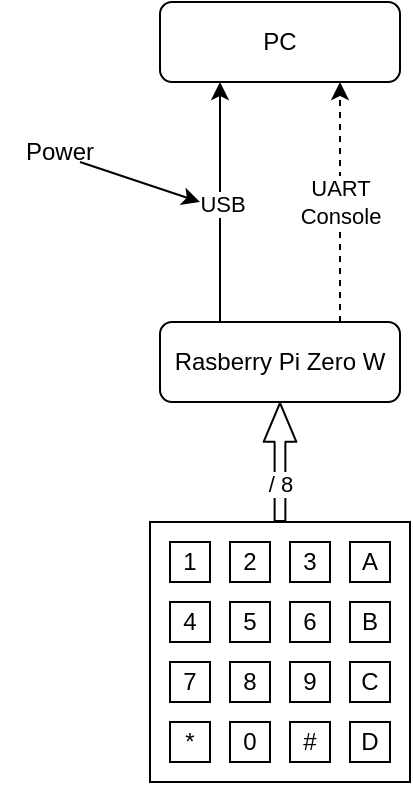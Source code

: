 <mxfile>
    <diagram id="KAa7dFpGtGHeUpf0H-IY" name="Page-1">
        <mxGraphModel dx="464" dy="450" grid="1" gridSize="10" guides="1" tooltips="1" connect="1" arrows="1" fold="1" page="1" pageScale="1" pageWidth="850" pageHeight="1100" math="0" shadow="0">
            <root>
                <mxCell id="0"/>
                <mxCell id="1" parent="0"/>
                <mxCell id="4" style="edgeStyle=none;html=1;exitX=0.25;exitY=0;exitDx=0;exitDy=0;entryX=0.25;entryY=1;entryDx=0;entryDy=0;" edge="1" parent="1" source="2" target="3">
                    <mxGeometry relative="1" as="geometry"/>
                </mxCell>
                <mxCell id="8" value="USB" style="edgeLabel;html=1;align=center;verticalAlign=middle;resizable=0;points=[];" vertex="1" connectable="0" parent="4">
                    <mxGeometry x="0.129" y="-1" relative="1" as="geometry">
                        <mxPoint y="8" as="offset"/>
                    </mxGeometry>
                </mxCell>
                <mxCell id="5" style="edgeStyle=none;html=1;exitX=0.75;exitY=0;exitDx=0;exitDy=0;entryX=0.75;entryY=1;entryDx=0;entryDy=0;dashed=1;" edge="1" parent="1" source="2" target="3">
                    <mxGeometry relative="1" as="geometry"/>
                </mxCell>
                <mxCell id="9" value="UART&lt;br&gt;Console&lt;br&gt;" style="edgeLabel;html=1;align=center;verticalAlign=middle;resizable=0;points=[];" vertex="1" connectable="0" parent="5">
                    <mxGeometry x="0.186" y="-3" relative="1" as="geometry">
                        <mxPoint x="-3" y="11" as="offset"/>
                    </mxGeometry>
                </mxCell>
                <mxCell id="2" value="Rasberry Pi Zero W" style="rounded=1;whiteSpace=wrap;html=1;" vertex="1" parent="1">
                    <mxGeometry x="160" y="200" width="120" height="40" as="geometry"/>
                </mxCell>
                <mxCell id="3" value="PC" style="rounded=1;whiteSpace=wrap;html=1;" vertex="1" parent="1">
                    <mxGeometry x="160" y="40" width="120" height="40" as="geometry"/>
                </mxCell>
                <mxCell id="11" value="" style="endArrow=classic;html=1;" edge="1" parent="1">
                    <mxGeometry width="50" height="50" relative="1" as="geometry">
                        <mxPoint x="120" y="120" as="sourcePoint"/>
                        <mxPoint x="180" y="140" as="targetPoint"/>
                    </mxGeometry>
                </mxCell>
                <mxCell id="12" value="Power&lt;br&gt;" style="text;html=1;strokeColor=none;fillColor=none;align=center;verticalAlign=middle;whiteSpace=wrap;rounded=0;" vertex="1" parent="1">
                    <mxGeometry x="80" y="100" width="60" height="30" as="geometry"/>
                </mxCell>
                <mxCell id="43" value="" style="shape=flexArrow;endArrow=classic;html=1;endWidth=10;endSize=6.14;width=5.385;exitX=0.5;exitY=0;exitDx=0;exitDy=0;entryX=0.5;entryY=1;entryDx=0;entryDy=0;" edge="1" parent="1" source="14" target="2">
                    <mxGeometry width="50" height="50" relative="1" as="geometry">
                        <mxPoint x="220" y="280" as="sourcePoint"/>
                        <mxPoint x="220" y="240" as="targetPoint"/>
                    </mxGeometry>
                </mxCell>
                <mxCell id="44" value="/ 8" style="edgeLabel;html=1;align=center;verticalAlign=middle;resizable=0;points=[];" vertex="1" connectable="0" parent="43">
                    <mxGeometry x="-0.373" relative="1" as="geometry">
                        <mxPoint as="offset"/>
                    </mxGeometry>
                </mxCell>
                <mxCell id="45" value="" style="group" vertex="1" connectable="0" parent="1">
                    <mxGeometry x="155" y="300" width="130" height="130" as="geometry"/>
                </mxCell>
                <mxCell id="14" value="" style="whiteSpace=wrap;html=1;aspect=fixed;" vertex="1" parent="45">
                    <mxGeometry width="130" height="130" as="geometry"/>
                </mxCell>
                <mxCell id="17" value="3" style="whiteSpace=wrap;html=1;aspect=fixed;" vertex="1" parent="45">
                    <mxGeometry x="70" y="10" width="20" height="20" as="geometry"/>
                </mxCell>
                <mxCell id="18" value="A" style="whiteSpace=wrap;html=1;aspect=fixed;" vertex="1" parent="45">
                    <mxGeometry x="100" y="10" width="20" height="20" as="geometry"/>
                </mxCell>
                <mxCell id="20" value="2" style="whiteSpace=wrap;html=1;aspect=fixed;" vertex="1" parent="45">
                    <mxGeometry x="40" y="10" width="20" height="20" as="geometry"/>
                </mxCell>
                <mxCell id="21" value="1" style="whiteSpace=wrap;html=1;aspect=fixed;" vertex="1" parent="45">
                    <mxGeometry x="10" y="10" width="20" height="20" as="geometry"/>
                </mxCell>
                <mxCell id="22" value="B" style="whiteSpace=wrap;html=1;aspect=fixed;" vertex="1" parent="45">
                    <mxGeometry x="100" y="40" width="20" height="20" as="geometry"/>
                </mxCell>
                <mxCell id="24" value="C" style="whiteSpace=wrap;html=1;aspect=fixed;" vertex="1" parent="45">
                    <mxGeometry x="100" y="70" width="20" height="20" as="geometry"/>
                </mxCell>
                <mxCell id="25" value="D" style="whiteSpace=wrap;html=1;aspect=fixed;" vertex="1" parent="45">
                    <mxGeometry x="100" y="100" width="20" height="20" as="geometry"/>
                </mxCell>
                <mxCell id="26" value="6" style="whiteSpace=wrap;html=1;aspect=fixed;" vertex="1" parent="45">
                    <mxGeometry x="70" y="40" width="20" height="20" as="geometry"/>
                </mxCell>
                <mxCell id="27" value="7" style="whiteSpace=wrap;html=1;aspect=fixed;" vertex="1" parent="45">
                    <mxGeometry x="10" y="70" width="20" height="20" as="geometry"/>
                </mxCell>
                <mxCell id="28" value="#" style="whiteSpace=wrap;html=1;aspect=fixed;" vertex="1" parent="45">
                    <mxGeometry x="70" y="100" width="20" height="20" as="geometry"/>
                </mxCell>
                <mxCell id="29" value="5" style="whiteSpace=wrap;html=1;aspect=fixed;" vertex="1" parent="45">
                    <mxGeometry x="40" y="40" width="20" height="20" as="geometry"/>
                </mxCell>
                <mxCell id="30" value="8" style="whiteSpace=wrap;html=1;aspect=fixed;" vertex="1" parent="45">
                    <mxGeometry x="40" y="70" width="20" height="20" as="geometry"/>
                </mxCell>
                <mxCell id="31" value="0" style="whiteSpace=wrap;html=1;aspect=fixed;" vertex="1" parent="45">
                    <mxGeometry x="40" y="100" width="20" height="20" as="geometry"/>
                </mxCell>
                <mxCell id="32" value="4" style="whiteSpace=wrap;html=1;aspect=fixed;" vertex="1" parent="45">
                    <mxGeometry x="10" y="40" width="20" height="20" as="geometry"/>
                </mxCell>
                <mxCell id="33" value="9" style="whiteSpace=wrap;html=1;aspect=fixed;" vertex="1" parent="45">
                    <mxGeometry x="70" y="70" width="20" height="20" as="geometry"/>
                </mxCell>
                <mxCell id="34" value="*" style="whiteSpace=wrap;html=1;aspect=fixed;" vertex="1" parent="45">
                    <mxGeometry x="10" y="100" width="20" height="20" as="geometry"/>
                </mxCell>
            </root>
        </mxGraphModel>
    </diagram>
</mxfile>